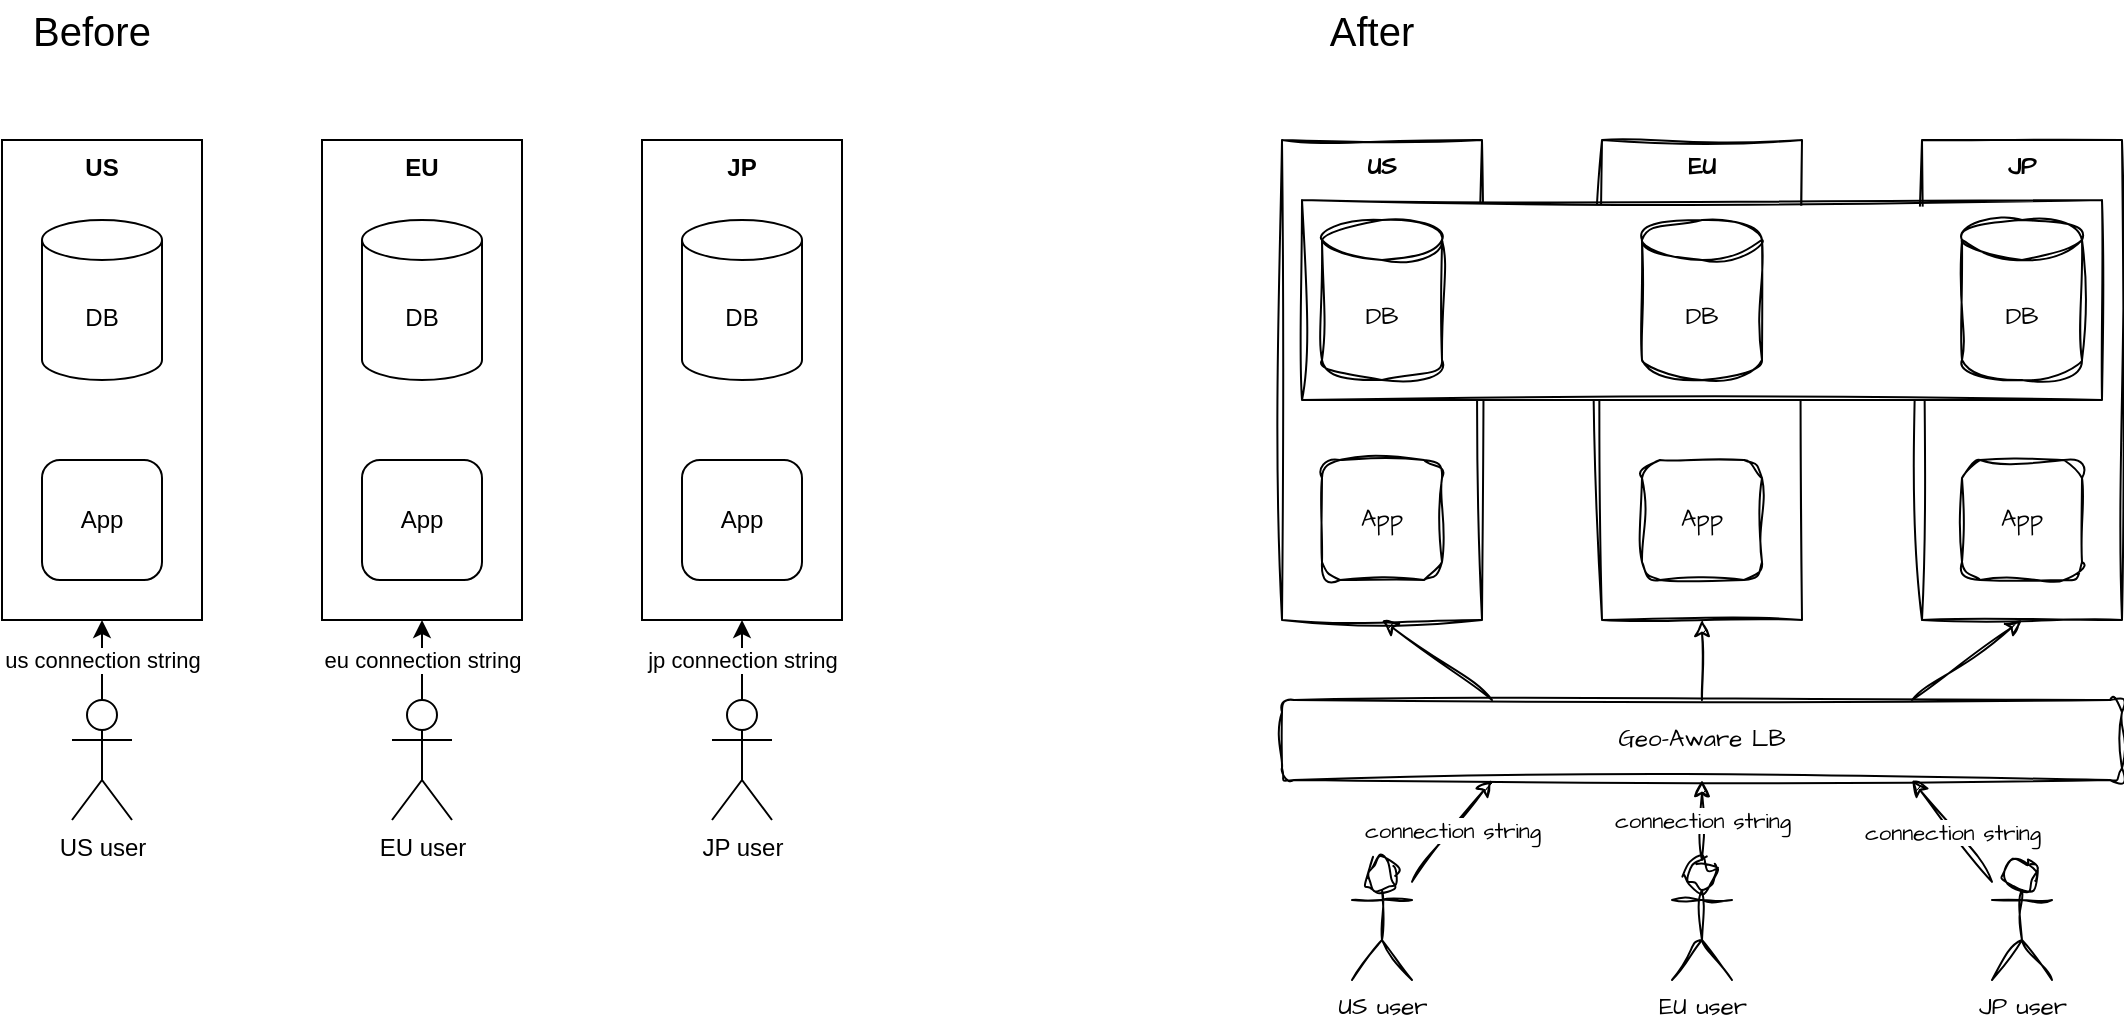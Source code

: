 <mxfile>
    <diagram id="j3HFBLbYk-kf50_Z0AWc" name="Page-1">
        <mxGraphModel dx="621" dy="862" grid="1" gridSize="10" guides="1" tooltips="1" connect="1" arrows="1" fold="1" page="0" pageScale="1" pageWidth="827" pageHeight="1169" math="0" shadow="0">
            <root>
                <mxCell id="0"/>
                <mxCell id="1" parent="0"/>
                <mxCell id="2" value="&lt;b&gt;US&lt;/b&gt;" style="rounded=0;whiteSpace=wrap;html=1;fillColor=none;verticalAlign=top;shadow=0;fontFamily=Helvetica;" parent="1" vertex="1">
                    <mxGeometry y="160" width="100" height="240" as="geometry"/>
                </mxCell>
                <mxCell id="3" value="DB" style="shape=cylinder3;whiteSpace=wrap;html=1;boundedLbl=1;backgroundOutline=1;size=10;fillColor=none;shadow=0;fontFamily=Helvetica;" parent="1" vertex="1">
                    <mxGeometry x="20" y="200" width="60" height="80" as="geometry"/>
                </mxCell>
                <mxCell id="4" value="App" style="rounded=1;whiteSpace=wrap;html=1;fillColor=none;shadow=0;fontFamily=Helvetica;" parent="1" vertex="1">
                    <mxGeometry x="20" y="320" width="60" height="60" as="geometry"/>
                </mxCell>
                <mxCell id="5" value="&lt;b&gt;EU&lt;/b&gt;" style="rounded=0;whiteSpace=wrap;html=1;fillColor=none;verticalAlign=top;shadow=0;fontFamily=Helvetica;" parent="1" vertex="1">
                    <mxGeometry x="160" y="160" width="100" height="240" as="geometry"/>
                </mxCell>
                <mxCell id="6" value="DB" style="shape=cylinder3;whiteSpace=wrap;html=1;boundedLbl=1;backgroundOutline=1;size=10;fillColor=none;shadow=0;fontFamily=Helvetica;" parent="1" vertex="1">
                    <mxGeometry x="180" y="200" width="60" height="80" as="geometry"/>
                </mxCell>
                <mxCell id="7" value="App" style="rounded=1;whiteSpace=wrap;html=1;fillColor=none;shadow=0;fontFamily=Helvetica;" parent="1" vertex="1">
                    <mxGeometry x="180" y="320" width="60" height="60" as="geometry"/>
                </mxCell>
                <mxCell id="8" value="&lt;b&gt;JP&lt;/b&gt;" style="rounded=0;whiteSpace=wrap;html=1;fillColor=none;verticalAlign=top;shadow=0;fontFamily=Helvetica;" parent="1" vertex="1">
                    <mxGeometry x="320" y="160" width="100" height="240" as="geometry"/>
                </mxCell>
                <mxCell id="9" value="DB" style="shape=cylinder3;whiteSpace=wrap;html=1;boundedLbl=1;backgroundOutline=1;size=10;fillColor=none;shadow=0;fontFamily=Helvetica;" parent="1" vertex="1">
                    <mxGeometry x="340" y="200" width="60" height="80" as="geometry"/>
                </mxCell>
                <mxCell id="10" value="App" style="rounded=1;whiteSpace=wrap;html=1;fillColor=none;shadow=0;fontFamily=Helvetica;" parent="1" vertex="1">
                    <mxGeometry x="340" y="320" width="60" height="60" as="geometry"/>
                </mxCell>
                <mxCell id="12" value="us connection string" style="edgeStyle=none;html=1;entryX=0.5;entryY=1;entryDx=0;entryDy=0;shadow=0;fontFamily=Helvetica;" parent="1" source="11" target="2" edge="1">
                    <mxGeometry relative="1" as="geometry"/>
                </mxCell>
                <mxCell id="11" value="US user" style="shape=umlActor;verticalLabelPosition=bottom;verticalAlign=top;html=1;outlineConnect=0;fillColor=none;shadow=0;fontFamily=Helvetica;" parent="1" vertex="1">
                    <mxGeometry x="35" y="440" width="30" height="60" as="geometry"/>
                </mxCell>
                <mxCell id="17" value="eu connection string" style="edgeStyle=none;html=1;entryX=0.5;entryY=1;entryDx=0;entryDy=0;shadow=0;fontFamily=Helvetica;" parent="1" source="16" target="5" edge="1">
                    <mxGeometry relative="1" as="geometry"/>
                </mxCell>
                <mxCell id="16" value="EU user" style="shape=umlActor;verticalLabelPosition=bottom;verticalAlign=top;html=1;outlineConnect=0;fillColor=none;shadow=0;fontFamily=Helvetica;" parent="1" vertex="1">
                    <mxGeometry x="195" y="440" width="30" height="60" as="geometry"/>
                </mxCell>
                <mxCell id="19" value="jp connection string" style="edgeStyle=none;html=1;entryX=0.5;entryY=1;entryDx=0;entryDy=0;shadow=0;fontFamily=Helvetica;" parent="1" source="18" target="8" edge="1">
                    <mxGeometry relative="1" as="geometry"/>
                </mxCell>
                <mxCell id="18" value="JP user" style="shape=umlActor;verticalLabelPosition=bottom;verticalAlign=top;html=1;outlineConnect=0;fillColor=none;shadow=0;fontFamily=Helvetica;" parent="1" vertex="1">
                    <mxGeometry x="355" y="440" width="30" height="60" as="geometry"/>
                </mxCell>
                <mxCell id="20" value="Before" style="text;html=1;strokeColor=none;fillColor=none;align=center;verticalAlign=middle;whiteSpace=wrap;rounded=0;sketch=1;fontFamily=Helvetica;fontSize=20;" parent="1" vertex="1">
                    <mxGeometry y="90" width="90" height="30" as="geometry"/>
                </mxCell>
                <mxCell id="21" value="&lt;b&gt;US&lt;/b&gt;" style="rounded=0;whiteSpace=wrap;html=1;fillColor=none;verticalAlign=top;shadow=0;fontFamily=Architects Daughter;sketch=1;curveFitting=1;jiggle=2;fontSource=https%3A%2F%2Ffonts.googleapis.com%2Fcss%3Ffamily%3DArchitects%2BDaughter;" parent="1" vertex="1">
                    <mxGeometry x="640" y="160" width="100" height="240" as="geometry"/>
                </mxCell>
                <mxCell id="23" value="App" style="rounded=1;whiteSpace=wrap;html=1;fillColor=none;shadow=0;fontFamily=Architects Daughter;sketch=1;curveFitting=1;jiggle=2;fontSource=https%3A%2F%2Ffonts.googleapis.com%2Fcss%3Ffamily%3DArchitects%2BDaughter;" parent="1" vertex="1">
                    <mxGeometry x="660" y="320" width="60" height="60" as="geometry"/>
                </mxCell>
                <mxCell id="24" value="&lt;b&gt;EU&lt;/b&gt;" style="rounded=0;whiteSpace=wrap;html=1;fillColor=none;verticalAlign=top;shadow=0;fontFamily=Architects Daughter;sketch=1;curveFitting=1;jiggle=2;fontSource=https%3A%2F%2Ffonts.googleapis.com%2Fcss%3Ffamily%3DArchitects%2BDaughter;" parent="1" vertex="1">
                    <mxGeometry x="800" y="160" width="100" height="240" as="geometry"/>
                </mxCell>
                <mxCell id="26" value="App" style="rounded=1;whiteSpace=wrap;html=1;fillColor=none;shadow=0;fontFamily=Architects Daughter;sketch=1;curveFitting=1;jiggle=2;fontSource=https%3A%2F%2Ffonts.googleapis.com%2Fcss%3Ffamily%3DArchitects%2BDaughter;" parent="1" vertex="1">
                    <mxGeometry x="820" y="320" width="60" height="60" as="geometry"/>
                </mxCell>
                <mxCell id="27" value="&lt;b&gt;JP&lt;/b&gt;" style="rounded=0;whiteSpace=wrap;html=1;fillColor=none;verticalAlign=top;shadow=0;fontFamily=Architects Daughter;sketch=1;curveFitting=1;jiggle=2;fontSource=https%3A%2F%2Ffonts.googleapis.com%2Fcss%3Ffamily%3DArchitects%2BDaughter;" parent="1" vertex="1">
                    <mxGeometry x="960" y="160" width="100" height="240" as="geometry"/>
                </mxCell>
                <mxCell id="29" value="App" style="rounded=1;whiteSpace=wrap;html=1;fillColor=none;shadow=0;fontFamily=Architects Daughter;sketch=1;curveFitting=1;jiggle=2;fontSource=https%3A%2F%2Ffonts.googleapis.com%2Fcss%3Ffamily%3DArchitects%2BDaughter;" parent="1" vertex="1">
                    <mxGeometry x="980" y="320" width="60" height="60" as="geometry"/>
                </mxCell>
                <mxCell id="30" value="connection string" style="edgeStyle=none;html=1;entryX=0.25;entryY=1;entryDx=0;entryDy=0;shadow=0;fontFamily=Architects Daughter;sketch=1;curveFitting=1;jiggle=2;fontSource=https%3A%2F%2Ffonts.googleapis.com%2Fcss%3Ffamily%3DArchitects%2BDaughter;" parent="1" source="31" target="37" edge="1">
                    <mxGeometry relative="1" as="geometry"/>
                </mxCell>
                <mxCell id="31" value="US user" style="shape=umlActor;verticalLabelPosition=bottom;verticalAlign=top;html=1;outlineConnect=0;fillColor=none;shadow=0;fontFamily=Architects Daughter;sketch=1;curveFitting=1;jiggle=2;fontSource=https%3A%2F%2Ffonts.googleapis.com%2Fcss%3Ffamily%3DArchitects%2BDaughter;" parent="1" vertex="1">
                    <mxGeometry x="675" y="520" width="30" height="60" as="geometry"/>
                </mxCell>
                <mxCell id="32" value="connection string" style="edgeStyle=none;html=1;entryX=0.5;entryY=1;entryDx=0;entryDy=0;shadow=0;fontFamily=Architects Daughter;sketch=1;curveFitting=1;jiggle=2;fontSource=https%3A%2F%2Ffonts.googleapis.com%2Fcss%3Ffamily%3DArchitects%2BDaughter;" parent="1" source="33" target="37" edge="1">
                    <mxGeometry relative="1" as="geometry">
                        <mxPoint as="offset"/>
                    </mxGeometry>
                </mxCell>
                <mxCell id="33" value="EU user" style="shape=umlActor;verticalLabelPosition=bottom;verticalAlign=top;html=1;outlineConnect=0;fillColor=none;shadow=0;fontFamily=Architects Daughter;sketch=1;curveFitting=1;jiggle=2;fontSource=https%3A%2F%2Ffonts.googleapis.com%2Fcss%3Ffamily%3DArchitects%2BDaughter;" parent="1" vertex="1">
                    <mxGeometry x="835" y="520" width="30" height="60" as="geometry"/>
                </mxCell>
                <mxCell id="34" value="connection string" style="edgeStyle=none;html=1;entryX=0.75;entryY=1;entryDx=0;entryDy=0;shadow=0;fontFamily=Architects Daughter;sketch=1;curveFitting=1;jiggle=2;fontSource=https%3A%2F%2Ffonts.googleapis.com%2Fcss%3Ffamily%3DArchitects%2BDaughter;" parent="1" source="35" target="37" edge="1">
                    <mxGeometry x="-0.011" relative="1" as="geometry">
                        <mxPoint as="offset"/>
                    </mxGeometry>
                </mxCell>
                <mxCell id="35" value="JP user" style="shape=umlActor;verticalLabelPosition=bottom;verticalAlign=top;html=1;outlineConnect=0;fillColor=none;shadow=0;fontFamily=Architects Daughter;sketch=1;curveFitting=1;jiggle=2;fontSource=https%3A%2F%2Ffonts.googleapis.com%2Fcss%3Ffamily%3DArchitects%2BDaughter;" parent="1" vertex="1">
                    <mxGeometry x="995" y="520" width="30" height="60" as="geometry"/>
                </mxCell>
                <mxCell id="36" value="After" style="text;html=1;strokeColor=none;fillColor=none;align=center;verticalAlign=middle;whiteSpace=wrap;rounded=0;sketch=1;fontFamily=Helvetica;fontSize=20;" parent="1" vertex="1">
                    <mxGeometry x="640" y="90" width="90" height="30" as="geometry"/>
                </mxCell>
                <mxCell id="38" style="edgeStyle=none;html=1;exitX=0.25;exitY=0;exitDx=0;exitDy=0;entryX=0.5;entryY=1;entryDx=0;entryDy=0;shadow=0;fontFamily=Architects Daughter;sketch=1;curveFitting=1;jiggle=2;fontSource=https%3A%2F%2Ffonts.googleapis.com%2Fcss%3Ffamily%3DArchitects%2BDaughter;" parent="1" source="37" target="21" edge="1">
                    <mxGeometry relative="1" as="geometry"/>
                </mxCell>
                <mxCell id="39" style="edgeStyle=none;html=1;entryX=0.5;entryY=1;entryDx=0;entryDy=0;shadow=0;fontFamily=Architects Daughter;sketch=1;curveFitting=1;jiggle=2;fontSource=https%3A%2F%2Ffonts.googleapis.com%2Fcss%3Ffamily%3DArchitects%2BDaughter;" parent="1" source="37" target="24" edge="1">
                    <mxGeometry relative="1" as="geometry"/>
                </mxCell>
                <mxCell id="40" style="edgeStyle=none;html=1;exitX=0.75;exitY=0;exitDx=0;exitDy=0;entryX=0.5;entryY=1;entryDx=0;entryDy=0;shadow=0;fontFamily=Architects Daughter;sketch=1;curveFitting=1;jiggle=2;fontSource=https%3A%2F%2Ffonts.googleapis.com%2Fcss%3Ffamily%3DArchitects%2BDaughter;" parent="1" source="37" target="27" edge="1">
                    <mxGeometry relative="1" as="geometry"/>
                </mxCell>
                <mxCell id="37" value="Geo-Aware LB" style="rounded=1;whiteSpace=wrap;html=1;shadow=0;fontFamily=Architects Daughter;fillColor=none;sketch=1;curveFitting=1;jiggle=2;fontSource=https%3A%2F%2Ffonts.googleapis.com%2Fcss%3Ffamily%3DArchitects%2BDaughter;" parent="1" vertex="1">
                    <mxGeometry x="640" y="440" width="420" height="40" as="geometry"/>
                </mxCell>
                <mxCell id="42" value="" style="rounded=0;whiteSpace=wrap;html=1;hachureGap=4;fontFamily=Architects Daughter;fontSize=20;fillColor=default;sketch=1;curveFitting=1;jiggle=2;fontSource=https%3A%2F%2Ffonts.googleapis.com%2Fcss%3Ffamily%3DArchitects%2BDaughter;" parent="1" vertex="1">
                    <mxGeometry x="650" y="190" width="400" height="100" as="geometry"/>
                </mxCell>
                <mxCell id="22" value="DB" style="shape=cylinder3;whiteSpace=wrap;html=1;boundedLbl=1;backgroundOutline=1;size=10;fillColor=none;shadow=0;fontFamily=Architects Daughter;sketch=1;curveFitting=1;jiggle=2;fontSource=https%3A%2F%2Ffonts.googleapis.com%2Fcss%3Ffamily%3DArchitects%2BDaughter;" parent="1" vertex="1">
                    <mxGeometry x="660" y="200" width="60" height="80" as="geometry"/>
                </mxCell>
                <mxCell id="25" value="DB" style="shape=cylinder3;whiteSpace=wrap;html=1;boundedLbl=1;backgroundOutline=1;size=10;fillColor=none;shadow=0;fontFamily=Architects Daughter;sketch=1;curveFitting=1;jiggle=2;fontSource=https%3A%2F%2Ffonts.googleapis.com%2Fcss%3Ffamily%3DArchitects%2BDaughter;" parent="1" vertex="1">
                    <mxGeometry x="820" y="200" width="60" height="80" as="geometry"/>
                </mxCell>
                <mxCell id="28" value="DB" style="shape=cylinder3;whiteSpace=wrap;html=1;boundedLbl=1;backgroundOutline=1;size=10;fillColor=none;shadow=0;fontFamily=Architects Daughter;sketch=1;curveFitting=1;jiggle=2;fontSource=https%3A%2F%2Ffonts.googleapis.com%2Fcss%3Ffamily%3DArchitects%2BDaughter;" parent="1" vertex="1">
                    <mxGeometry x="980" y="200" width="60" height="80" as="geometry"/>
                </mxCell>
            </root>
        </mxGraphModel>
    </diagram>
</mxfile>